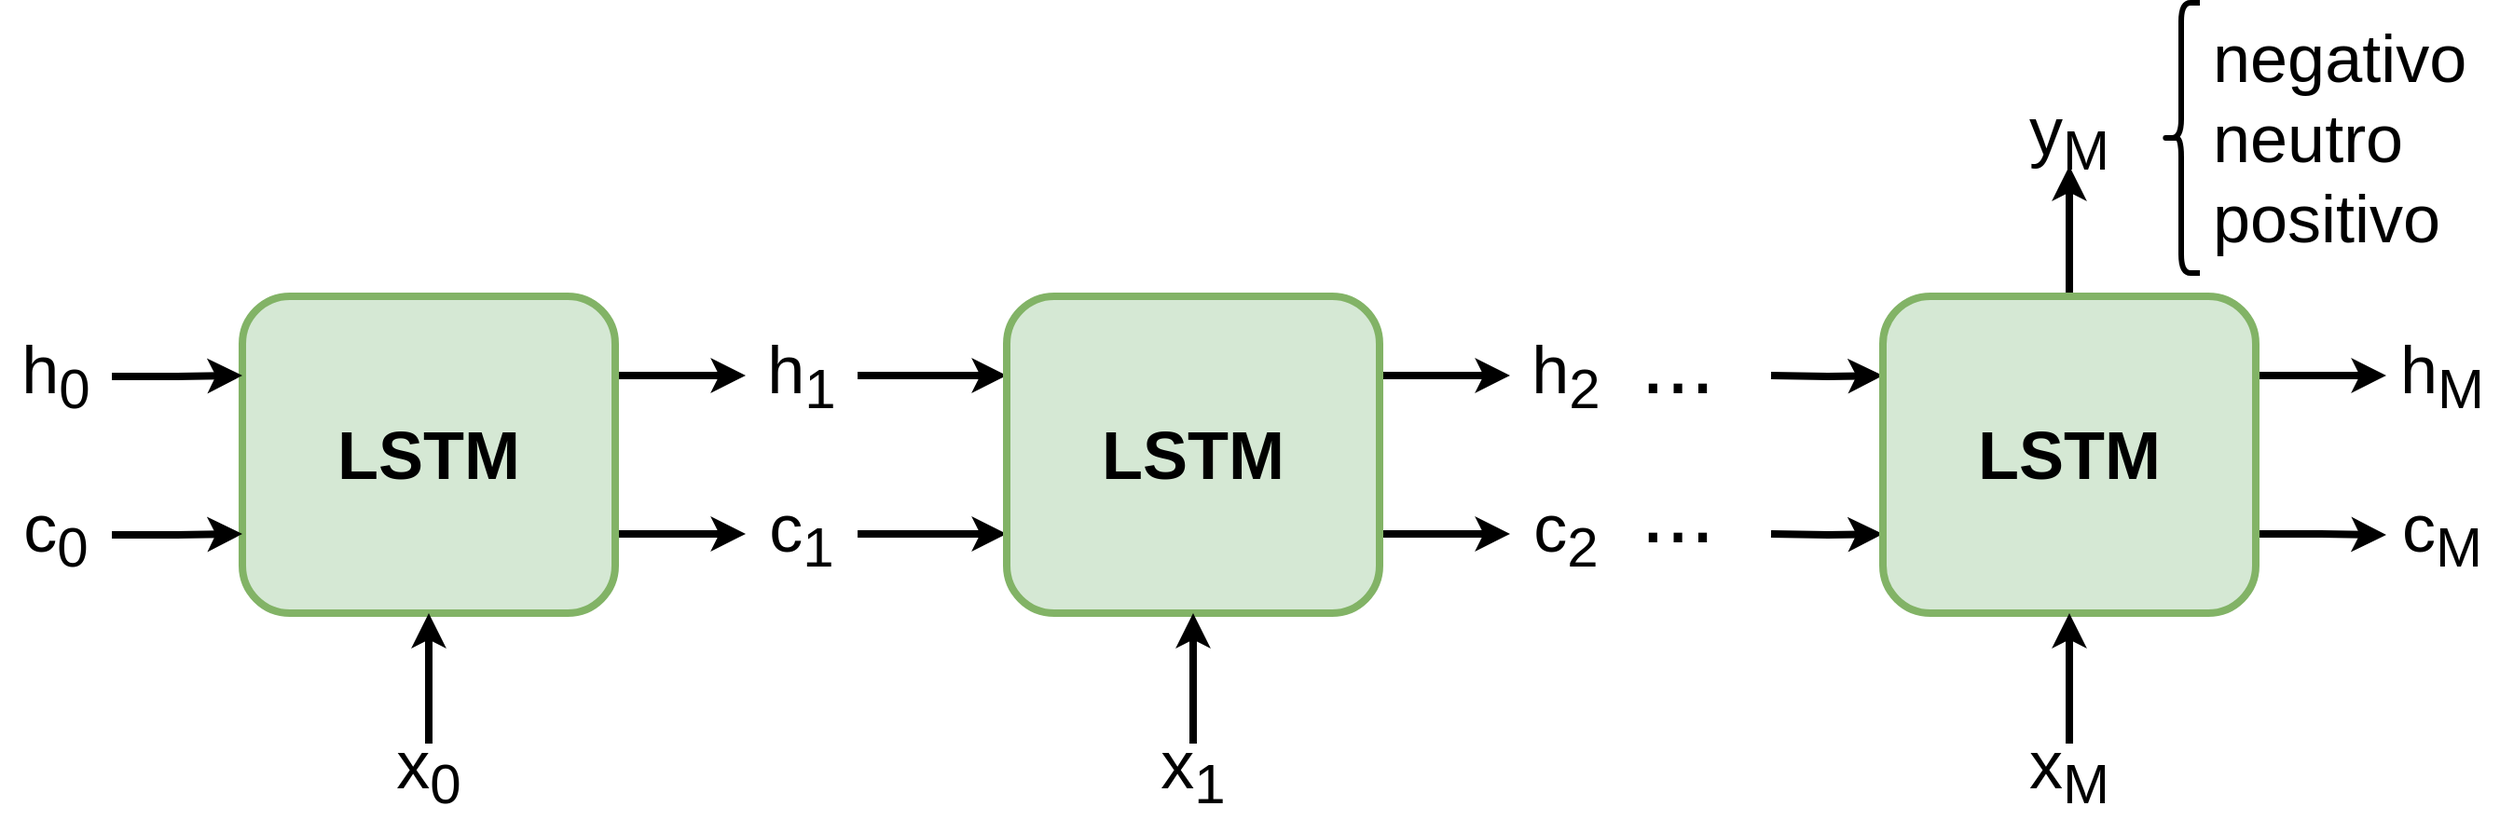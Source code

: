 <mxfile version="24.2.5" type="github">
  <diagram name="Page-1" id="U4SqymTSTekjcNoYwchu">
    <mxGraphModel dx="1226" dy="1821" grid="1" gridSize="10" guides="1" tooltips="1" connect="1" arrows="1" fold="1" page="1" pageScale="1" pageWidth="850" pageHeight="1100" math="0" shadow="0">
      <root>
        <mxCell id="0" />
        <mxCell id="1" parent="0" />
        <mxCell id="NWAg5Oq5UR2rRJGESVIe-16" style="edgeStyle=orthogonalEdgeStyle;rounded=0;orthogonalLoop=1;jettySize=auto;html=1;exitX=1;exitY=0.25;exitDx=0;exitDy=0;strokeWidth=4;" edge="1" parent="1" source="NWAg5Oq5UR2rRJGESVIe-1" target="NWAg5Oq5UR2rRJGESVIe-15">
          <mxGeometry relative="1" as="geometry" />
        </mxCell>
        <mxCell id="NWAg5Oq5UR2rRJGESVIe-17" style="edgeStyle=orthogonalEdgeStyle;rounded=0;orthogonalLoop=1;jettySize=auto;html=1;exitX=1;exitY=0.75;exitDx=0;exitDy=0;strokeWidth=4;" edge="1" parent="1" source="NWAg5Oq5UR2rRJGESVIe-1" target="NWAg5Oq5UR2rRJGESVIe-14">
          <mxGeometry relative="1" as="geometry" />
        </mxCell>
        <mxCell id="NWAg5Oq5UR2rRJGESVIe-1" value="LSTM" style="rounded=1;whiteSpace=wrap;html=1;fillColor=#d5e8d4;strokeColor=#82b366;strokeWidth=4;fontSize=36;fontStyle=1" vertex="1" parent="1">
          <mxGeometry x="190" y="70" width="200" height="170" as="geometry" />
        </mxCell>
        <mxCell id="NWAg5Oq5UR2rRJGESVIe-7" style="edgeStyle=orthogonalEdgeStyle;rounded=0;orthogonalLoop=1;jettySize=auto;html=1;entryX=0;entryY=0.75;entryDx=0;entryDy=0;strokeWidth=4;" edge="1" parent="1" source="NWAg5Oq5UR2rRJGESVIe-3" target="NWAg5Oq5UR2rRJGESVIe-1">
          <mxGeometry relative="1" as="geometry" />
        </mxCell>
        <mxCell id="NWAg5Oq5UR2rRJGESVIe-3" value="c&lt;sub&gt;0&lt;/sub&gt;" style="text;html=1;align=center;verticalAlign=middle;whiteSpace=wrap;rounded=0;fontSize=36;" vertex="1" parent="1">
          <mxGeometry x="60" y="183" width="60" height="30" as="geometry" />
        </mxCell>
        <mxCell id="NWAg5Oq5UR2rRJGESVIe-6" style="edgeStyle=orthogonalEdgeStyle;rounded=0;orthogonalLoop=1;jettySize=auto;html=1;entryX=0;entryY=0.25;entryDx=0;entryDy=0;strokeWidth=4;" edge="1" parent="1" source="NWAg5Oq5UR2rRJGESVIe-4" target="NWAg5Oq5UR2rRJGESVIe-1">
          <mxGeometry relative="1" as="geometry" />
        </mxCell>
        <mxCell id="NWAg5Oq5UR2rRJGESVIe-4" value="h&lt;sub&gt;0&lt;/sub&gt;" style="text;html=1;align=center;verticalAlign=middle;whiteSpace=wrap;rounded=0;fontSize=36;" vertex="1" parent="1">
          <mxGeometry x="60" y="98" width="60" height="30" as="geometry" />
        </mxCell>
        <mxCell id="NWAg5Oq5UR2rRJGESVIe-12" style="edgeStyle=orthogonalEdgeStyle;rounded=0;orthogonalLoop=1;jettySize=auto;html=1;entryX=0.5;entryY=1;entryDx=0;entryDy=0;strokeWidth=4;" edge="1" parent="1" source="NWAg5Oq5UR2rRJGESVIe-10" target="NWAg5Oq5UR2rRJGESVIe-1">
          <mxGeometry relative="1" as="geometry" />
        </mxCell>
        <mxCell id="NWAg5Oq5UR2rRJGESVIe-10" value="x&lt;sub&gt;0&lt;/sub&gt;" style="text;html=1;align=center;verticalAlign=middle;whiteSpace=wrap;rounded=0;fontSize=36;strokeWidth=3;" vertex="1" parent="1">
          <mxGeometry x="260" y="310" width="60" height="30" as="geometry" />
        </mxCell>
        <mxCell id="NWAg5Oq5UR2rRJGESVIe-34" style="edgeStyle=orthogonalEdgeStyle;rounded=0;orthogonalLoop=1;jettySize=auto;html=1;exitX=1;exitY=0.5;exitDx=0;exitDy=0;entryX=0;entryY=0.75;entryDx=0;entryDy=0;strokeWidth=4;" edge="1" parent="1" source="NWAg5Oq5UR2rRJGESVIe-14" target="NWAg5Oq5UR2rRJGESVIe-23">
          <mxGeometry relative="1" as="geometry" />
        </mxCell>
        <mxCell id="NWAg5Oq5UR2rRJGESVIe-14" value="c&lt;sub&gt;1&lt;/sub&gt;" style="text;html=1;align=center;verticalAlign=middle;whiteSpace=wrap;rounded=0;fontSize=36;" vertex="1" parent="1">
          <mxGeometry x="460" y="182.5" width="60" height="30" as="geometry" />
        </mxCell>
        <mxCell id="NWAg5Oq5UR2rRJGESVIe-33" style="edgeStyle=orthogonalEdgeStyle;rounded=0;orthogonalLoop=1;jettySize=auto;html=1;exitX=1;exitY=0.5;exitDx=0;exitDy=0;entryX=0;entryY=0.25;entryDx=0;entryDy=0;strokeWidth=4;" edge="1" parent="1" source="NWAg5Oq5UR2rRJGESVIe-15" target="NWAg5Oq5UR2rRJGESVIe-23">
          <mxGeometry relative="1" as="geometry" />
        </mxCell>
        <mxCell id="NWAg5Oq5UR2rRJGESVIe-15" value="h&lt;sub&gt;1&lt;/sub&gt;" style="text;html=1;align=center;verticalAlign=middle;whiteSpace=wrap;rounded=0;fontSize=36;" vertex="1" parent="1">
          <mxGeometry x="460" y="97.5" width="60" height="30" as="geometry" />
        </mxCell>
        <mxCell id="NWAg5Oq5UR2rRJGESVIe-21" style="edgeStyle=orthogonalEdgeStyle;rounded=0;orthogonalLoop=1;jettySize=auto;html=1;exitX=1;exitY=0.25;exitDx=0;exitDy=0;strokeWidth=4;" edge="1" parent="1" source="NWAg5Oq5UR2rRJGESVIe-23" target="NWAg5Oq5UR2rRJGESVIe-32">
          <mxGeometry relative="1" as="geometry" />
        </mxCell>
        <mxCell id="NWAg5Oq5UR2rRJGESVIe-22" style="edgeStyle=orthogonalEdgeStyle;rounded=0;orthogonalLoop=1;jettySize=auto;html=1;exitX=1;exitY=0.75;exitDx=0;exitDy=0;strokeWidth=4;" edge="1" parent="1" source="NWAg5Oq5UR2rRJGESVIe-23" target="NWAg5Oq5UR2rRJGESVIe-31">
          <mxGeometry relative="1" as="geometry" />
        </mxCell>
        <mxCell id="NWAg5Oq5UR2rRJGESVIe-23" value="LSTM" style="rounded=1;whiteSpace=wrap;html=1;fillColor=#d5e8d4;strokeColor=#82b366;strokeWidth=4;fontSize=36;fontStyle=1" vertex="1" parent="1">
          <mxGeometry x="600" y="70" width="200" height="170" as="geometry" />
        </mxCell>
        <mxCell id="NWAg5Oq5UR2rRJGESVIe-29" style="edgeStyle=orthogonalEdgeStyle;rounded=0;orthogonalLoop=1;jettySize=auto;html=1;entryX=0.5;entryY=1;entryDx=0;entryDy=0;strokeWidth=4;" edge="1" parent="1" source="NWAg5Oq5UR2rRJGESVIe-30" target="NWAg5Oq5UR2rRJGESVIe-23">
          <mxGeometry relative="1" as="geometry" />
        </mxCell>
        <mxCell id="NWAg5Oq5UR2rRJGESVIe-30" value="x&lt;sub&gt;1&lt;/sub&gt;" style="text;html=1;align=center;verticalAlign=middle;whiteSpace=wrap;rounded=0;fontSize=36;strokeWidth=3;" vertex="1" parent="1">
          <mxGeometry x="670" y="310" width="60" height="30" as="geometry" />
        </mxCell>
        <mxCell id="NWAg5Oq5UR2rRJGESVIe-58" style="edgeStyle=orthogonalEdgeStyle;rounded=0;orthogonalLoop=1;jettySize=auto;html=1;exitX=1;exitY=0.5;exitDx=0;exitDy=0;entryX=0;entryY=0.75;entryDx=0;entryDy=0;strokeWidth=4;" edge="1" parent="1" target="NWAg5Oq5UR2rRJGESVIe-51">
          <mxGeometry relative="1" as="geometry">
            <mxPoint x="1010" y="197.5" as="sourcePoint" />
          </mxGeometry>
        </mxCell>
        <mxCell id="NWAg5Oq5UR2rRJGESVIe-31" value="c&lt;sub&gt;2&lt;/sub&gt;" style="text;html=1;align=center;verticalAlign=middle;whiteSpace=wrap;rounded=0;fontSize=36;" vertex="1" parent="1">
          <mxGeometry x="870" y="182.5" width="60" height="30" as="geometry" />
        </mxCell>
        <mxCell id="NWAg5Oq5UR2rRJGESVIe-57" style="edgeStyle=orthogonalEdgeStyle;rounded=0;orthogonalLoop=1;jettySize=auto;html=1;exitX=1;exitY=0.5;exitDx=0;exitDy=0;entryX=0;entryY=0.25;entryDx=0;entryDy=0;strokeWidth=4;" edge="1" parent="1" target="NWAg5Oq5UR2rRJGESVIe-51">
          <mxGeometry relative="1" as="geometry">
            <mxPoint x="1010" y="112.5" as="sourcePoint" />
          </mxGeometry>
        </mxCell>
        <mxCell id="NWAg5Oq5UR2rRJGESVIe-32" value="h&lt;sub&gt;2&lt;/sub&gt;" style="text;html=1;align=center;verticalAlign=middle;whiteSpace=wrap;rounded=0;fontSize=36;" vertex="1" parent="1">
          <mxGeometry x="870" y="97.5" width="60" height="30" as="geometry" />
        </mxCell>
        <mxCell id="NWAg5Oq5UR2rRJGESVIe-48" style="edgeStyle=orthogonalEdgeStyle;rounded=0;orthogonalLoop=1;jettySize=auto;html=1;strokeWidth=4;" edge="1" parent="1" source="NWAg5Oq5UR2rRJGESVIe-51" target="NWAg5Oq5UR2rRJGESVIe-52">
          <mxGeometry relative="1" as="geometry" />
        </mxCell>
        <mxCell id="NWAg5Oq5UR2rRJGESVIe-49" style="edgeStyle=orthogonalEdgeStyle;rounded=0;orthogonalLoop=1;jettySize=auto;html=1;exitX=1;exitY=0.25;exitDx=0;exitDy=0;strokeWidth=4;" edge="1" parent="1" source="NWAg5Oq5UR2rRJGESVIe-51" target="NWAg5Oq5UR2rRJGESVIe-56">
          <mxGeometry relative="1" as="geometry" />
        </mxCell>
        <mxCell id="NWAg5Oq5UR2rRJGESVIe-50" style="edgeStyle=orthogonalEdgeStyle;rounded=0;orthogonalLoop=1;jettySize=auto;html=1;exitX=1;exitY=0.75;exitDx=0;exitDy=0;strokeWidth=4;" edge="1" parent="1" source="NWAg5Oq5UR2rRJGESVIe-51" target="NWAg5Oq5UR2rRJGESVIe-70">
          <mxGeometry relative="1" as="geometry">
            <mxPoint x="1340" y="197.5" as="targetPoint" />
          </mxGeometry>
        </mxCell>
        <mxCell id="NWAg5Oq5UR2rRJGESVIe-51" value="LSTM" style="rounded=1;whiteSpace=wrap;html=1;fillColor=#d5e8d4;strokeColor=#82b366;strokeWidth=4;fontSize=36;fontStyle=1" vertex="1" parent="1">
          <mxGeometry x="1070" y="70" width="200" height="170" as="geometry" />
        </mxCell>
        <mxCell id="NWAg5Oq5UR2rRJGESVIe-52" value="y&lt;sub&gt;M&lt;/sub&gt;" style="text;html=1;align=center;verticalAlign=middle;whiteSpace=wrap;rounded=0;fontSize=36;" vertex="1" parent="1">
          <mxGeometry x="1140" y="-30" width="60" height="30" as="geometry" />
        </mxCell>
        <mxCell id="NWAg5Oq5UR2rRJGESVIe-53" style="edgeStyle=orthogonalEdgeStyle;rounded=0;orthogonalLoop=1;jettySize=auto;html=1;entryX=0.5;entryY=1;entryDx=0;entryDy=0;strokeWidth=4;" edge="1" parent="1" source="NWAg5Oq5UR2rRJGESVIe-54" target="NWAg5Oq5UR2rRJGESVIe-51">
          <mxGeometry relative="1" as="geometry" />
        </mxCell>
        <mxCell id="NWAg5Oq5UR2rRJGESVIe-54" value="x&lt;sub&gt;M&lt;/sub&gt;" style="text;html=1;align=center;verticalAlign=middle;whiteSpace=wrap;rounded=0;fontSize=36;strokeWidth=3;" vertex="1" parent="1">
          <mxGeometry x="1140" y="310" width="60" height="30" as="geometry" />
        </mxCell>
        <mxCell id="NWAg5Oq5UR2rRJGESVIe-56" value="h&lt;sub&gt;M&lt;/sub&gt;" style="text;html=1;align=center;verticalAlign=middle;whiteSpace=wrap;rounded=0;fontSize=36;" vertex="1" parent="1">
          <mxGeometry x="1340" y="97.5" width="60" height="30" as="geometry" />
        </mxCell>
        <mxCell id="NWAg5Oq5UR2rRJGESVIe-70" value="c&lt;sub&gt;M&lt;/sub&gt;" style="text;html=1;align=center;verticalAlign=middle;whiteSpace=wrap;rounded=0;fontSize=36;" vertex="1" parent="1">
          <mxGeometry x="1340" y="183" width="60" height="30" as="geometry" />
        </mxCell>
        <mxCell id="NWAg5Oq5UR2rRJGESVIe-72" value="..." style="text;html=1;align=center;verticalAlign=middle;whiteSpace=wrap;rounded=0;fontSize=48;" vertex="1" parent="1">
          <mxGeometry x="930" y="90" width="60" height="30" as="geometry" />
        </mxCell>
        <mxCell id="NWAg5Oq5UR2rRJGESVIe-73" value="..." style="text;html=1;align=center;verticalAlign=middle;whiteSpace=wrap;rounded=0;fontSize=48;" vertex="1" parent="1">
          <mxGeometry x="930" y="170" width="60" height="30" as="geometry" />
        </mxCell>
        <mxCell id="NWAg5Oq5UR2rRJGESVIe-74" value="" style="shape=curlyBracket;whiteSpace=wrap;html=1;rounded=1;labelPosition=left;verticalLabelPosition=middle;align=right;verticalAlign=middle;strokeWidth=3;" vertex="1" parent="1">
          <mxGeometry x="1220" y="-87.5" width="20" height="145" as="geometry" />
        </mxCell>
        <mxCell id="NWAg5Oq5UR2rRJGESVIe-75" value="negativo&lt;div style=&quot;font-size: 36px;&quot;&gt;neutro&lt;/div&gt;&lt;div style=&quot;font-size: 36px;&quot;&gt;positivo&lt;/div&gt;" style="text;html=1;align=left;verticalAlign=middle;whiteSpace=wrap;rounded=0;fontSize=36;" vertex="1" parent="1">
          <mxGeometry x="1245" y="-30" width="60" height="30" as="geometry" />
        </mxCell>
      </root>
    </mxGraphModel>
  </diagram>
</mxfile>
